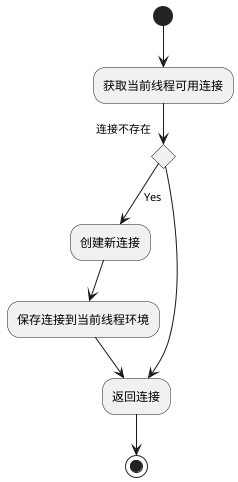 @startuml
(*)  --> "获取当前线程可用连接"
If "连接不存在" then
--> [Yes] "创建新连接"
--> "保存连接到当前线程环境"
--> "返回连接"
else
--> "返回连接"
Endif
-->(*)
@enduml